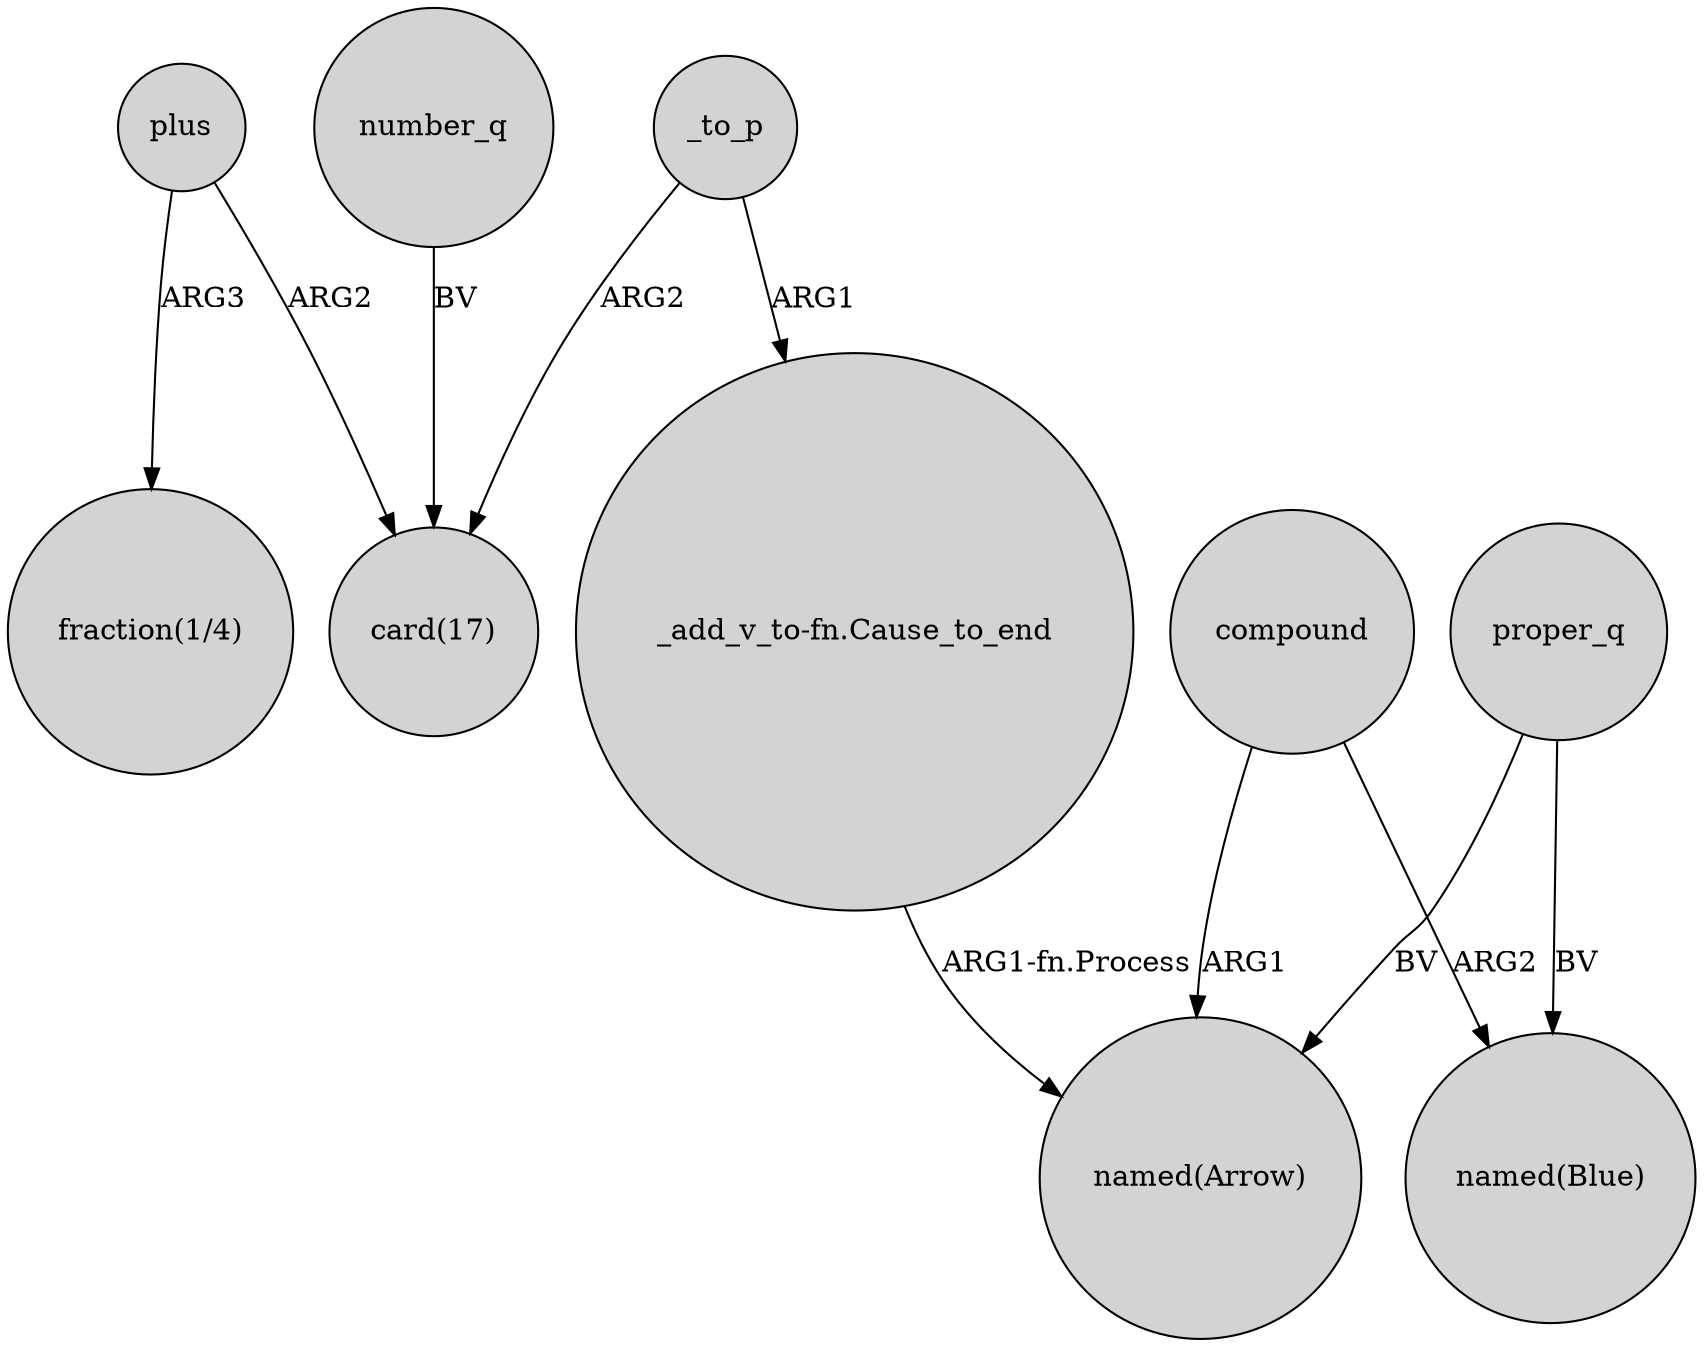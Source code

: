 digraph {
	node [shape=circle style=filled]
	number_q -> "card(17)" [label=BV]
	plus -> "fraction(1/4)" [label=ARG3]
	_to_p -> "_add_v_to-fn.Cause_to_end" [label=ARG1]
	"_add_v_to-fn.Cause_to_end" -> "named(Arrow)" [label="ARG1-fn.Process"]
	proper_q -> "named(Arrow)" [label=BV]
	compound -> "named(Arrow)" [label=ARG1]
	_to_p -> "card(17)" [label=ARG2]
	proper_q -> "named(Blue)" [label=BV]
	compound -> "named(Blue)" [label=ARG2]
	plus -> "card(17)" [label=ARG2]
}
